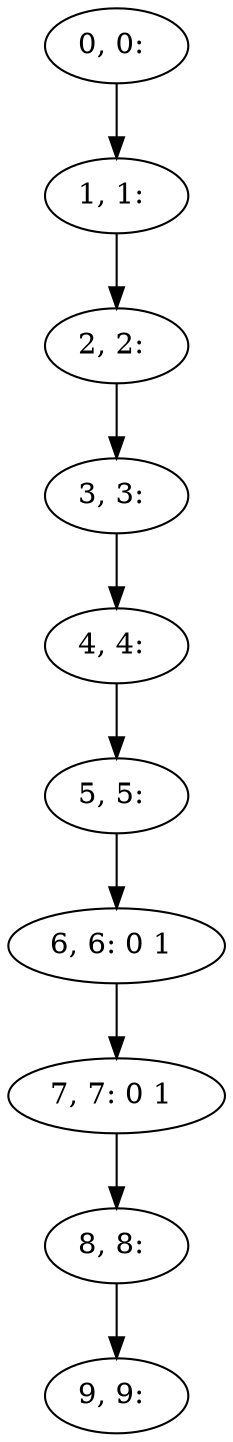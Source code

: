 digraph G {
0[label="0, 0: "];
1[label="1, 1: "];
2[label="2, 2: "];
3[label="3, 3: "];
4[label="4, 4: "];
5[label="5, 5: "];
6[label="6, 6: 0 1 "];
7[label="7, 7: 0 1 "];
8[label="8, 8: "];
9[label="9, 9: "];
0->1 ;
1->2 ;
2->3 ;
3->4 ;
4->5 ;
5->6 ;
6->7 ;
7->8 ;
8->9 ;
}
